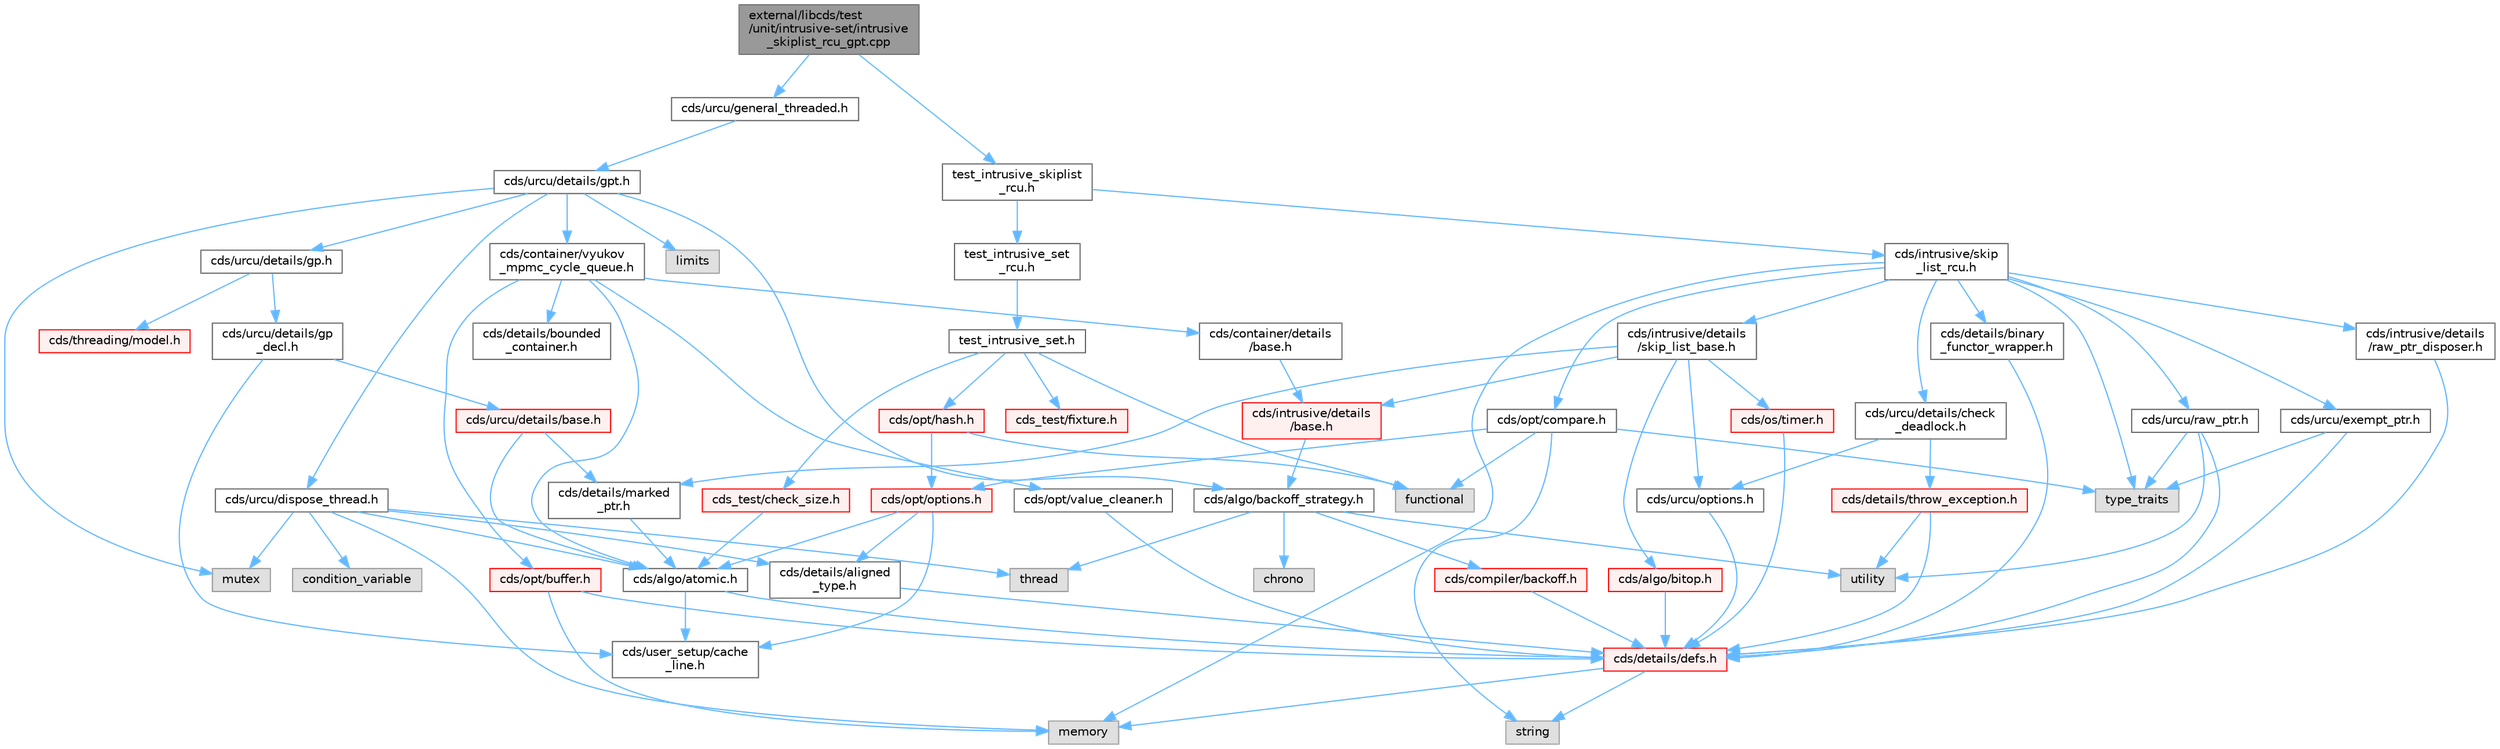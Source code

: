digraph "external/libcds/test/unit/intrusive-set/intrusive_skiplist_rcu_gpt.cpp"
{
 // LATEX_PDF_SIZE
  bgcolor="transparent";
  edge [fontname=Helvetica,fontsize=10,labelfontname=Helvetica,labelfontsize=10];
  node [fontname=Helvetica,fontsize=10,shape=box,height=0.2,width=0.4];
  Node1 [id="Node000001",label="external/libcds/test\l/unit/intrusive-set/intrusive\l_skiplist_rcu_gpt.cpp",height=0.2,width=0.4,color="gray40", fillcolor="grey60", style="filled", fontcolor="black",tooltip=" "];
  Node1 -> Node2 [id="edge1_Node000001_Node000002",color="steelblue1",style="solid",tooltip=" "];
  Node2 [id="Node000002",label="cds/urcu/general_threaded.h",height=0.2,width=0.4,color="grey40", fillcolor="white", style="filled",URL="$general__threaded_8h.html",tooltip=" "];
  Node2 -> Node3 [id="edge2_Node000002_Node000003",color="steelblue1",style="solid",tooltip=" "];
  Node3 [id="Node000003",label="cds/urcu/details/gpt.h",height=0.2,width=0.4,color="grey40", fillcolor="white", style="filled",URL="$gpt_8h.html",tooltip=" "];
  Node3 -> Node4 [id="edge3_Node000003_Node000004",color="steelblue1",style="solid",tooltip=" "];
  Node4 [id="Node000004",label="mutex",height=0.2,width=0.4,color="grey60", fillcolor="#E0E0E0", style="filled",tooltip=" "];
  Node3 -> Node5 [id="edge4_Node000003_Node000005",color="steelblue1",style="solid",tooltip=" "];
  Node5 [id="Node000005",label="limits",height=0.2,width=0.4,color="grey60", fillcolor="#E0E0E0", style="filled",tooltip=" "];
  Node3 -> Node6 [id="edge5_Node000003_Node000006",color="steelblue1",style="solid",tooltip=" "];
  Node6 [id="Node000006",label="cds/urcu/details/gp.h",height=0.2,width=0.4,color="grey40", fillcolor="white", style="filled",URL="$gp_8h.html",tooltip=" "];
  Node6 -> Node7 [id="edge6_Node000006_Node000007",color="steelblue1",style="solid",tooltip=" "];
  Node7 [id="Node000007",label="cds/urcu/details/gp\l_decl.h",height=0.2,width=0.4,color="grey40", fillcolor="white", style="filled",URL="$gp__decl_8h.html",tooltip=" "];
  Node7 -> Node8 [id="edge7_Node000007_Node000008",color="steelblue1",style="solid",tooltip=" "];
  Node8 [id="Node000008",label="cds/urcu/details/base.h",height=0.2,width=0.4,color="red", fillcolor="#FFF0F0", style="filled",URL="$external_2libcds_2cds_2urcu_2details_2base_8h.html",tooltip=" "];
  Node8 -> Node9 [id="edge8_Node000008_Node000009",color="steelblue1",style="solid",tooltip=" "];
  Node9 [id="Node000009",label="cds/algo/atomic.h",height=0.2,width=0.4,color="grey40", fillcolor="white", style="filled",URL="$external_2libcds_2cds_2algo_2atomic_8h.html",tooltip=" "];
  Node9 -> Node10 [id="edge9_Node000009_Node000010",color="steelblue1",style="solid",tooltip=" "];
  Node10 [id="Node000010",label="cds/details/defs.h",height=0.2,width=0.4,color="red", fillcolor="#FFF0F0", style="filled",URL="$details_2defs_8h.html",tooltip=" "];
  Node10 -> Node17 [id="edge10_Node000010_Node000017",color="steelblue1",style="solid",tooltip=" "];
  Node17 [id="Node000017",label="string",height=0.2,width=0.4,color="grey60", fillcolor="#E0E0E0", style="filled",tooltip=" "];
  Node10 -> Node18 [id="edge11_Node000010_Node000018",color="steelblue1",style="solid",tooltip=" "];
  Node18 [id="Node000018",label="memory",height=0.2,width=0.4,color="grey60", fillcolor="#E0E0E0", style="filled",tooltip=" "];
  Node9 -> Node23 [id="edge12_Node000009_Node000023",color="steelblue1",style="solid",tooltip=" "];
  Node23 [id="Node000023",label="cds/user_setup/cache\l_line.h",height=0.2,width=0.4,color="grey40", fillcolor="white", style="filled",URL="$cache__line_8h.html",tooltip="Cache-line size definition"];
  Node8 -> Node46 [id="edge13_Node000008_Node000046",color="steelblue1",style="solid",tooltip=" "];
  Node46 [id="Node000046",label="cds/details/marked\l_ptr.h",height=0.2,width=0.4,color="grey40", fillcolor="white", style="filled",URL="$marked__ptr_8h.html",tooltip=" "];
  Node46 -> Node9 [id="edge14_Node000046_Node000009",color="steelblue1",style="solid",tooltip=" "];
  Node7 -> Node23 [id="edge15_Node000007_Node000023",color="steelblue1",style="solid",tooltip=" "];
  Node6 -> Node47 [id="edge16_Node000006_Node000047",color="steelblue1",style="solid",tooltip=" "];
  Node47 [id="Node000047",label="cds/threading/model.h",height=0.2,width=0.4,color="red", fillcolor="#FFF0F0", style="filled",URL="$model_8h.html",tooltip=" "];
  Node3 -> Node54 [id="edge17_Node000003_Node000054",color="steelblue1",style="solid",tooltip=" "];
  Node54 [id="Node000054",label="cds/urcu/dispose_thread.h",height=0.2,width=0.4,color="grey40", fillcolor="white", style="filled",URL="$dispose__thread_8h.html",tooltip=" "];
  Node54 -> Node18 [id="edge18_Node000054_Node000018",color="steelblue1",style="solid",tooltip=" "];
  Node54 -> Node37 [id="edge19_Node000054_Node000037",color="steelblue1",style="solid",tooltip=" "];
  Node37 [id="Node000037",label="thread",height=0.2,width=0.4,color="grey60", fillcolor="#E0E0E0", style="filled",tooltip=" "];
  Node54 -> Node4 [id="edge20_Node000054_Node000004",color="steelblue1",style="solid",tooltip=" "];
  Node54 -> Node55 [id="edge21_Node000054_Node000055",color="steelblue1",style="solid",tooltip=" "];
  Node55 [id="Node000055",label="condition_variable",height=0.2,width=0.4,color="grey60", fillcolor="#E0E0E0", style="filled",tooltip=" "];
  Node54 -> Node56 [id="edge22_Node000054_Node000056",color="steelblue1",style="solid",tooltip=" "];
  Node56 [id="Node000056",label="cds/details/aligned\l_type.h",height=0.2,width=0.4,color="grey40", fillcolor="white", style="filled",URL="$aligned__type_8h.html",tooltip=" "];
  Node56 -> Node10 [id="edge23_Node000056_Node000010",color="steelblue1",style="solid",tooltip=" "];
  Node54 -> Node9 [id="edge24_Node000054_Node000009",color="steelblue1",style="solid",tooltip=" "];
  Node3 -> Node57 [id="edge25_Node000003_Node000057",color="steelblue1",style="solid",tooltip=" "];
  Node57 [id="Node000057",label="cds/algo/backoff_strategy.h",height=0.2,width=0.4,color="grey40", fillcolor="white", style="filled",URL="$backoff__strategy_8h.html",tooltip=" "];
  Node57 -> Node42 [id="edge26_Node000057_Node000042",color="steelblue1",style="solid",tooltip=" "];
  Node42 [id="Node000042",label="utility",height=0.2,width=0.4,color="grey60", fillcolor="#E0E0E0", style="filled",tooltip=" "];
  Node57 -> Node37 [id="edge27_Node000057_Node000037",color="steelblue1",style="solid",tooltip=" "];
  Node57 -> Node58 [id="edge28_Node000057_Node000058",color="steelblue1",style="solid",tooltip=" "];
  Node58 [id="Node000058",label="chrono",height=0.2,width=0.4,color="grey60", fillcolor="#E0E0E0", style="filled",tooltip=" "];
  Node57 -> Node59 [id="edge29_Node000057_Node000059",color="steelblue1",style="solid",tooltip=" "];
  Node59 [id="Node000059",label="cds/compiler/backoff.h",height=0.2,width=0.4,color="red", fillcolor="#FFF0F0", style="filled",URL="$backoff_8h.html",tooltip=" "];
  Node59 -> Node10 [id="edge30_Node000059_Node000010",color="steelblue1",style="solid",tooltip=" "];
  Node3 -> Node61 [id="edge31_Node000003_Node000061",color="steelblue1",style="solid",tooltip=" "];
  Node61 [id="Node000061",label="cds/container/vyukov\l_mpmc_cycle_queue.h",height=0.2,width=0.4,color="grey40", fillcolor="white", style="filled",URL="$container_2vyukov__mpmc__cycle__queue_8h.html",tooltip=" "];
  Node61 -> Node62 [id="edge32_Node000061_Node000062",color="steelblue1",style="solid",tooltip=" "];
  Node62 [id="Node000062",label="cds/container/details\l/base.h",height=0.2,width=0.4,color="grey40", fillcolor="white", style="filled",URL="$external_2libcds_2cds_2container_2details_2base_8h.html",tooltip=" "];
  Node62 -> Node63 [id="edge33_Node000062_Node000063",color="steelblue1",style="solid",tooltip=" "];
  Node63 [id="Node000063",label="cds/intrusive/details\l/base.h",height=0.2,width=0.4,color="red", fillcolor="#FFF0F0", style="filled",URL="$external_2libcds_2cds_2intrusive_2details_2base_8h.html",tooltip=" "];
  Node63 -> Node57 [id="edge34_Node000063_Node000057",color="steelblue1",style="solid",tooltip=" "];
  Node61 -> Node67 [id="edge35_Node000061_Node000067",color="steelblue1",style="solid",tooltip=" "];
  Node67 [id="Node000067",label="cds/opt/buffer.h",height=0.2,width=0.4,color="red", fillcolor="#FFF0F0", style="filled",URL="$external_2libcds_2cds_2opt_2buffer_8h.html",tooltip=" "];
  Node67 -> Node10 [id="edge36_Node000067_Node000010",color="steelblue1",style="solid",tooltip=" "];
  Node67 -> Node18 [id="edge37_Node000067_Node000018",color="steelblue1",style="solid",tooltip=" "];
  Node61 -> Node69 [id="edge38_Node000061_Node000069",color="steelblue1",style="solid",tooltip=" "];
  Node69 [id="Node000069",label="cds/opt/value_cleaner.h",height=0.2,width=0.4,color="grey40", fillcolor="white", style="filled",URL="$value__cleaner_8h.html",tooltip=" "];
  Node69 -> Node10 [id="edge39_Node000069_Node000010",color="steelblue1",style="solid",tooltip=" "];
  Node61 -> Node9 [id="edge40_Node000061_Node000009",color="steelblue1",style="solid",tooltip=" "];
  Node61 -> Node70 [id="edge41_Node000061_Node000070",color="steelblue1",style="solid",tooltip=" "];
  Node70 [id="Node000070",label="cds/details/bounded\l_container.h",height=0.2,width=0.4,color="grey40", fillcolor="white", style="filled",URL="$bounded__container_8h.html",tooltip=" "];
  Node1 -> Node71 [id="edge42_Node000001_Node000071",color="steelblue1",style="solid",tooltip=" "];
  Node71 [id="Node000071",label="test_intrusive_skiplist\l_rcu.h",height=0.2,width=0.4,color="grey40", fillcolor="white", style="filled",URL="$test__intrusive__skiplist__rcu_8h.html",tooltip=" "];
  Node71 -> Node72 [id="edge43_Node000071_Node000072",color="steelblue1",style="solid",tooltip=" "];
  Node72 [id="Node000072",label="test_intrusive_set\l_rcu.h",height=0.2,width=0.4,color="grey40", fillcolor="white", style="filled",URL="$test__intrusive__set__rcu_8h.html",tooltip=" "];
  Node72 -> Node73 [id="edge44_Node000072_Node000073",color="steelblue1",style="solid",tooltip=" "];
  Node73 [id="Node000073",label="test_intrusive_set.h",height=0.2,width=0.4,color="grey40", fillcolor="white", style="filled",URL="$intrusive-set_2test__intrusive__set_8h.html",tooltip=" "];
  Node73 -> Node74 [id="edge45_Node000073_Node000074",color="steelblue1",style="solid",tooltip=" "];
  Node74 [id="Node000074",label="cds_test/check_size.h",height=0.2,width=0.4,color="red", fillcolor="#FFF0F0", style="filled",URL="$check__size_8h.html",tooltip=" "];
  Node74 -> Node9 [id="edge46_Node000074_Node000009",color="steelblue1",style="solid",tooltip=" "];
  Node73 -> Node77 [id="edge47_Node000073_Node000077",color="steelblue1",style="solid",tooltip=" "];
  Node77 [id="Node000077",label="cds_test/fixture.h",height=0.2,width=0.4,color="red", fillcolor="#FFF0F0", style="filled",URL="$fixture_8h.html",tooltip=" "];
  Node73 -> Node80 [id="edge48_Node000073_Node000080",color="steelblue1",style="solid",tooltip=" "];
  Node80 [id="Node000080",label="cds/opt/hash.h",height=0.2,width=0.4,color="red", fillcolor="#FFF0F0", style="filled",URL="$external_2libcds_2cds_2opt_2hash_8h.html",tooltip=" "];
  Node80 -> Node82 [id="edge49_Node000080_Node000082",color="steelblue1",style="solid",tooltip=" "];
  Node82 [id="Node000082",label="functional",height=0.2,width=0.4,color="grey60", fillcolor="#E0E0E0", style="filled",tooltip=" "];
  Node80 -> Node66 [id="edge50_Node000080_Node000066",color="steelblue1",style="solid",tooltip=" "];
  Node66 [id="Node000066",label="cds/opt/options.h",height=0.2,width=0.4,color="red", fillcolor="#FFF0F0", style="filled",URL="$opt_2options_8h.html",tooltip=" "];
  Node66 -> Node56 [id="edge51_Node000066_Node000056",color="steelblue1",style="solid",tooltip=" "];
  Node66 -> Node23 [id="edge52_Node000066_Node000023",color="steelblue1",style="solid",tooltip=" "];
  Node66 -> Node9 [id="edge53_Node000066_Node000009",color="steelblue1",style="solid",tooltip=" "];
  Node73 -> Node82 [id="edge54_Node000073_Node000082",color="steelblue1",style="solid",tooltip=" "];
  Node71 -> Node83 [id="edge55_Node000071_Node000083",color="steelblue1",style="solid",tooltip=" "];
  Node83 [id="Node000083",label="cds/intrusive/skip\l_list_rcu.h",height=0.2,width=0.4,color="grey40", fillcolor="white", style="filled",URL="$skip__list__rcu_8h.html",tooltip=" "];
  Node83 -> Node26 [id="edge56_Node000083_Node000026",color="steelblue1",style="solid",tooltip=" "];
  Node26 [id="Node000026",label="type_traits",height=0.2,width=0.4,color="grey60", fillcolor="#E0E0E0", style="filled",tooltip=" "];
  Node83 -> Node18 [id="edge57_Node000083_Node000018",color="steelblue1",style="solid",tooltip=" "];
  Node83 -> Node84 [id="edge58_Node000083_Node000084",color="steelblue1",style="solid",tooltip=" "];
  Node84 [id="Node000084",label="cds/intrusive/details\l/skip_list_base.h",height=0.2,width=0.4,color="grey40", fillcolor="white", style="filled",URL="$intrusive_2details_2skip__list__base_8h.html",tooltip=" "];
  Node84 -> Node63 [id="edge59_Node000084_Node000063",color="steelblue1",style="solid",tooltip=" "];
  Node84 -> Node46 [id="edge60_Node000084_Node000046",color="steelblue1",style="solid",tooltip=" "];
  Node84 -> Node33 [id="edge61_Node000084_Node000033",color="steelblue1",style="solid",tooltip=" "];
  Node33 [id="Node000033",label="cds/algo/bitop.h",height=0.2,width=0.4,color="red", fillcolor="#FFF0F0", style="filled",URL="$algo_2bitop_8h.html",tooltip=" "];
  Node33 -> Node10 [id="edge62_Node000033_Node000010",color="steelblue1",style="solid",tooltip=" "];
  Node84 -> Node85 [id="edge63_Node000084_Node000085",color="steelblue1",style="solid",tooltip=" "];
  Node85 [id="Node000085",label="cds/os/timer.h",height=0.2,width=0.4,color="red", fillcolor="#FFF0F0", style="filled",URL="$timer_8h.html",tooltip=" "];
  Node85 -> Node10 [id="edge64_Node000085_Node000010",color="steelblue1",style="solid",tooltip=" "];
  Node84 -> Node87 [id="edge65_Node000084_Node000087",color="steelblue1",style="solid",tooltip=" "];
  Node87 [id="Node000087",label="cds/urcu/options.h",height=0.2,width=0.4,color="grey40", fillcolor="white", style="filled",URL="$urcu_2options_8h.html",tooltip=" "];
  Node87 -> Node10 [id="edge66_Node000087_Node000010",color="steelblue1",style="solid",tooltip=" "];
  Node83 -> Node88 [id="edge67_Node000083_Node000088",color="steelblue1",style="solid",tooltip=" "];
  Node88 [id="Node000088",label="cds/opt/compare.h",height=0.2,width=0.4,color="grey40", fillcolor="white", style="filled",URL="$external_2libcds_2cds_2opt_2compare_8h.html",tooltip=" "];
  Node88 -> Node26 [id="edge68_Node000088_Node000026",color="steelblue1",style="solid",tooltip=" "];
  Node88 -> Node82 [id="edge69_Node000088_Node000082",color="steelblue1",style="solid",tooltip=" "];
  Node88 -> Node17 [id="edge70_Node000088_Node000017",color="steelblue1",style="solid",tooltip=" "];
  Node88 -> Node66 [id="edge71_Node000088_Node000066",color="steelblue1",style="solid",tooltip=" "];
  Node83 -> Node89 [id="edge72_Node000083_Node000089",color="steelblue1",style="solid",tooltip=" "];
  Node89 [id="Node000089",label="cds/urcu/details/check\l_deadlock.h",height=0.2,width=0.4,color="grey40", fillcolor="white", style="filled",URL="$check__deadlock_8h.html",tooltip=" "];
  Node89 -> Node87 [id="edge73_Node000089_Node000087",color="steelblue1",style="solid",tooltip=" "];
  Node89 -> Node40 [id="edge74_Node000089_Node000040",color="steelblue1",style="solid",tooltip=" "];
  Node40 [id="Node000040",label="cds/details/throw_exception.h",height=0.2,width=0.4,color="red", fillcolor="#FFF0F0", style="filled",URL="$throw__exception_8h.html",tooltip=" "];
  Node40 -> Node10 [id="edge75_Node000040_Node000010",color="steelblue1",style="solid",tooltip=" "];
  Node40 -> Node42 [id="edge76_Node000040_Node000042",color="steelblue1",style="solid",tooltip=" "];
  Node83 -> Node90 [id="edge77_Node000083_Node000090",color="steelblue1",style="solid",tooltip=" "];
  Node90 [id="Node000090",label="cds/details/binary\l_functor_wrapper.h",height=0.2,width=0.4,color="grey40", fillcolor="white", style="filled",URL="$binary__functor__wrapper_8h.html",tooltip=" "];
  Node90 -> Node10 [id="edge78_Node000090_Node000010",color="steelblue1",style="solid",tooltip=" "];
  Node83 -> Node91 [id="edge79_Node000083_Node000091",color="steelblue1",style="solid",tooltip=" "];
  Node91 [id="Node000091",label="cds/urcu/exempt_ptr.h",height=0.2,width=0.4,color="grey40", fillcolor="white", style="filled",URL="$exempt__ptr_8h.html",tooltip=" "];
  Node91 -> Node26 [id="edge80_Node000091_Node000026",color="steelblue1",style="solid",tooltip=" "];
  Node91 -> Node10 [id="edge81_Node000091_Node000010",color="steelblue1",style="solid",tooltip=" "];
  Node83 -> Node92 [id="edge82_Node000083_Node000092",color="steelblue1",style="solid",tooltip=" "];
  Node92 [id="Node000092",label="cds/urcu/raw_ptr.h",height=0.2,width=0.4,color="grey40", fillcolor="white", style="filled",URL="$raw__ptr_8h.html",tooltip=" "];
  Node92 -> Node42 [id="edge83_Node000092_Node000042",color="steelblue1",style="solid",tooltip=" "];
  Node92 -> Node26 [id="edge84_Node000092_Node000026",color="steelblue1",style="solid",tooltip=" "];
  Node92 -> Node10 [id="edge85_Node000092_Node000010",color="steelblue1",style="solid",tooltip=" "];
  Node83 -> Node93 [id="edge86_Node000083_Node000093",color="steelblue1",style="solid",tooltip=" "];
  Node93 [id="Node000093",label="cds/intrusive/details\l/raw_ptr_disposer.h",height=0.2,width=0.4,color="grey40", fillcolor="white", style="filled",URL="$raw__ptr__disposer_8h.html",tooltip=" "];
  Node93 -> Node10 [id="edge87_Node000093_Node000010",color="steelblue1",style="solid",tooltip=" "];
}
